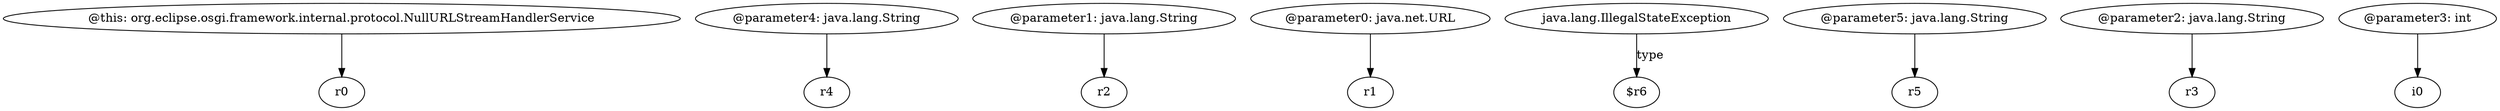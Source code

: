 digraph g {
0[label="@this: org.eclipse.osgi.framework.internal.protocol.NullURLStreamHandlerService"]
1[label="r0"]
0->1[label=""]
2[label="@parameter4: java.lang.String"]
3[label="r4"]
2->3[label=""]
4[label="@parameter1: java.lang.String"]
5[label="r2"]
4->5[label=""]
6[label="@parameter0: java.net.URL"]
7[label="r1"]
6->7[label=""]
8[label="java.lang.IllegalStateException"]
9[label="$r6"]
8->9[label="type"]
10[label="@parameter5: java.lang.String"]
11[label="r5"]
10->11[label=""]
12[label="@parameter2: java.lang.String"]
13[label="r3"]
12->13[label=""]
14[label="@parameter3: int"]
15[label="i0"]
14->15[label=""]
}